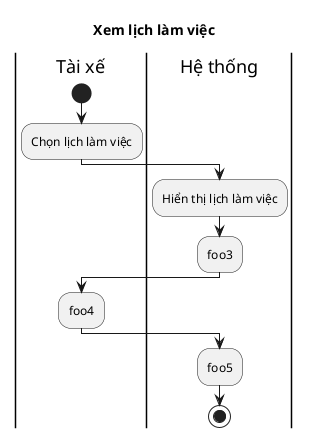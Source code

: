 @startuml
title Xem lịch làm việc
|Tài xế|
start
:Chọn lịch làm việc;
|Hệ thống|
:Hiển thị lịch làm việc;
:foo3;
|Tài xế|
:foo4;
|Hệ thống|
:foo5;
stop
@enduml